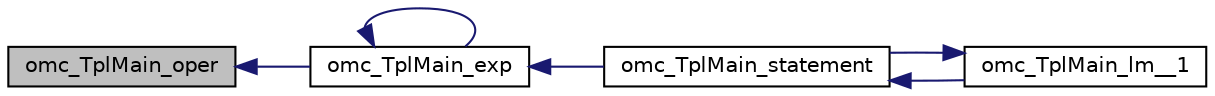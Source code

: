 digraph "omc_TplMain_oper"
{
  edge [fontname="Helvetica",fontsize="10",labelfontname="Helvetica",labelfontsize="10"];
  node [fontname="Helvetica",fontsize="10",shape=record];
  rankdir="LR";
  Node531 [label="omc_TplMain_oper",height=0.2,width=0.4,color="black", fillcolor="grey75", style="filled", fontcolor="black"];
  Node531 -> Node532 [dir="back",color="midnightblue",fontsize="10",style="solid",fontname="Helvetica"];
  Node532 [label="omc_TplMain_exp",height=0.2,width=0.4,color="black", fillcolor="white", style="filled",URL="$da/d97/_tpl_main_8h.html#a31215010cb251a612e69406eb66c244d"];
  Node532 -> Node532 [dir="back",color="midnightblue",fontsize="10",style="solid",fontname="Helvetica"];
  Node532 -> Node533 [dir="back",color="midnightblue",fontsize="10",style="solid",fontname="Helvetica"];
  Node533 [label="omc_TplMain_statement",height=0.2,width=0.4,color="black", fillcolor="white", style="filled",URL="$da/d97/_tpl_main_8h.html#a95b5350e4dc4d765fe8fbc3c83c928a4"];
  Node533 -> Node534 [dir="back",color="midnightblue",fontsize="10",style="solid",fontname="Helvetica"];
  Node534 [label="omc_TplMain_lm__1",height=0.2,width=0.4,color="black", fillcolor="white", style="filled",URL="$d0/dd2/_tpl_main_8c.html#a79f1b67cb0bdc65adb5e0569865d166d"];
  Node534 -> Node533 [dir="back",color="midnightblue",fontsize="10",style="solid",fontname="Helvetica"];
}

